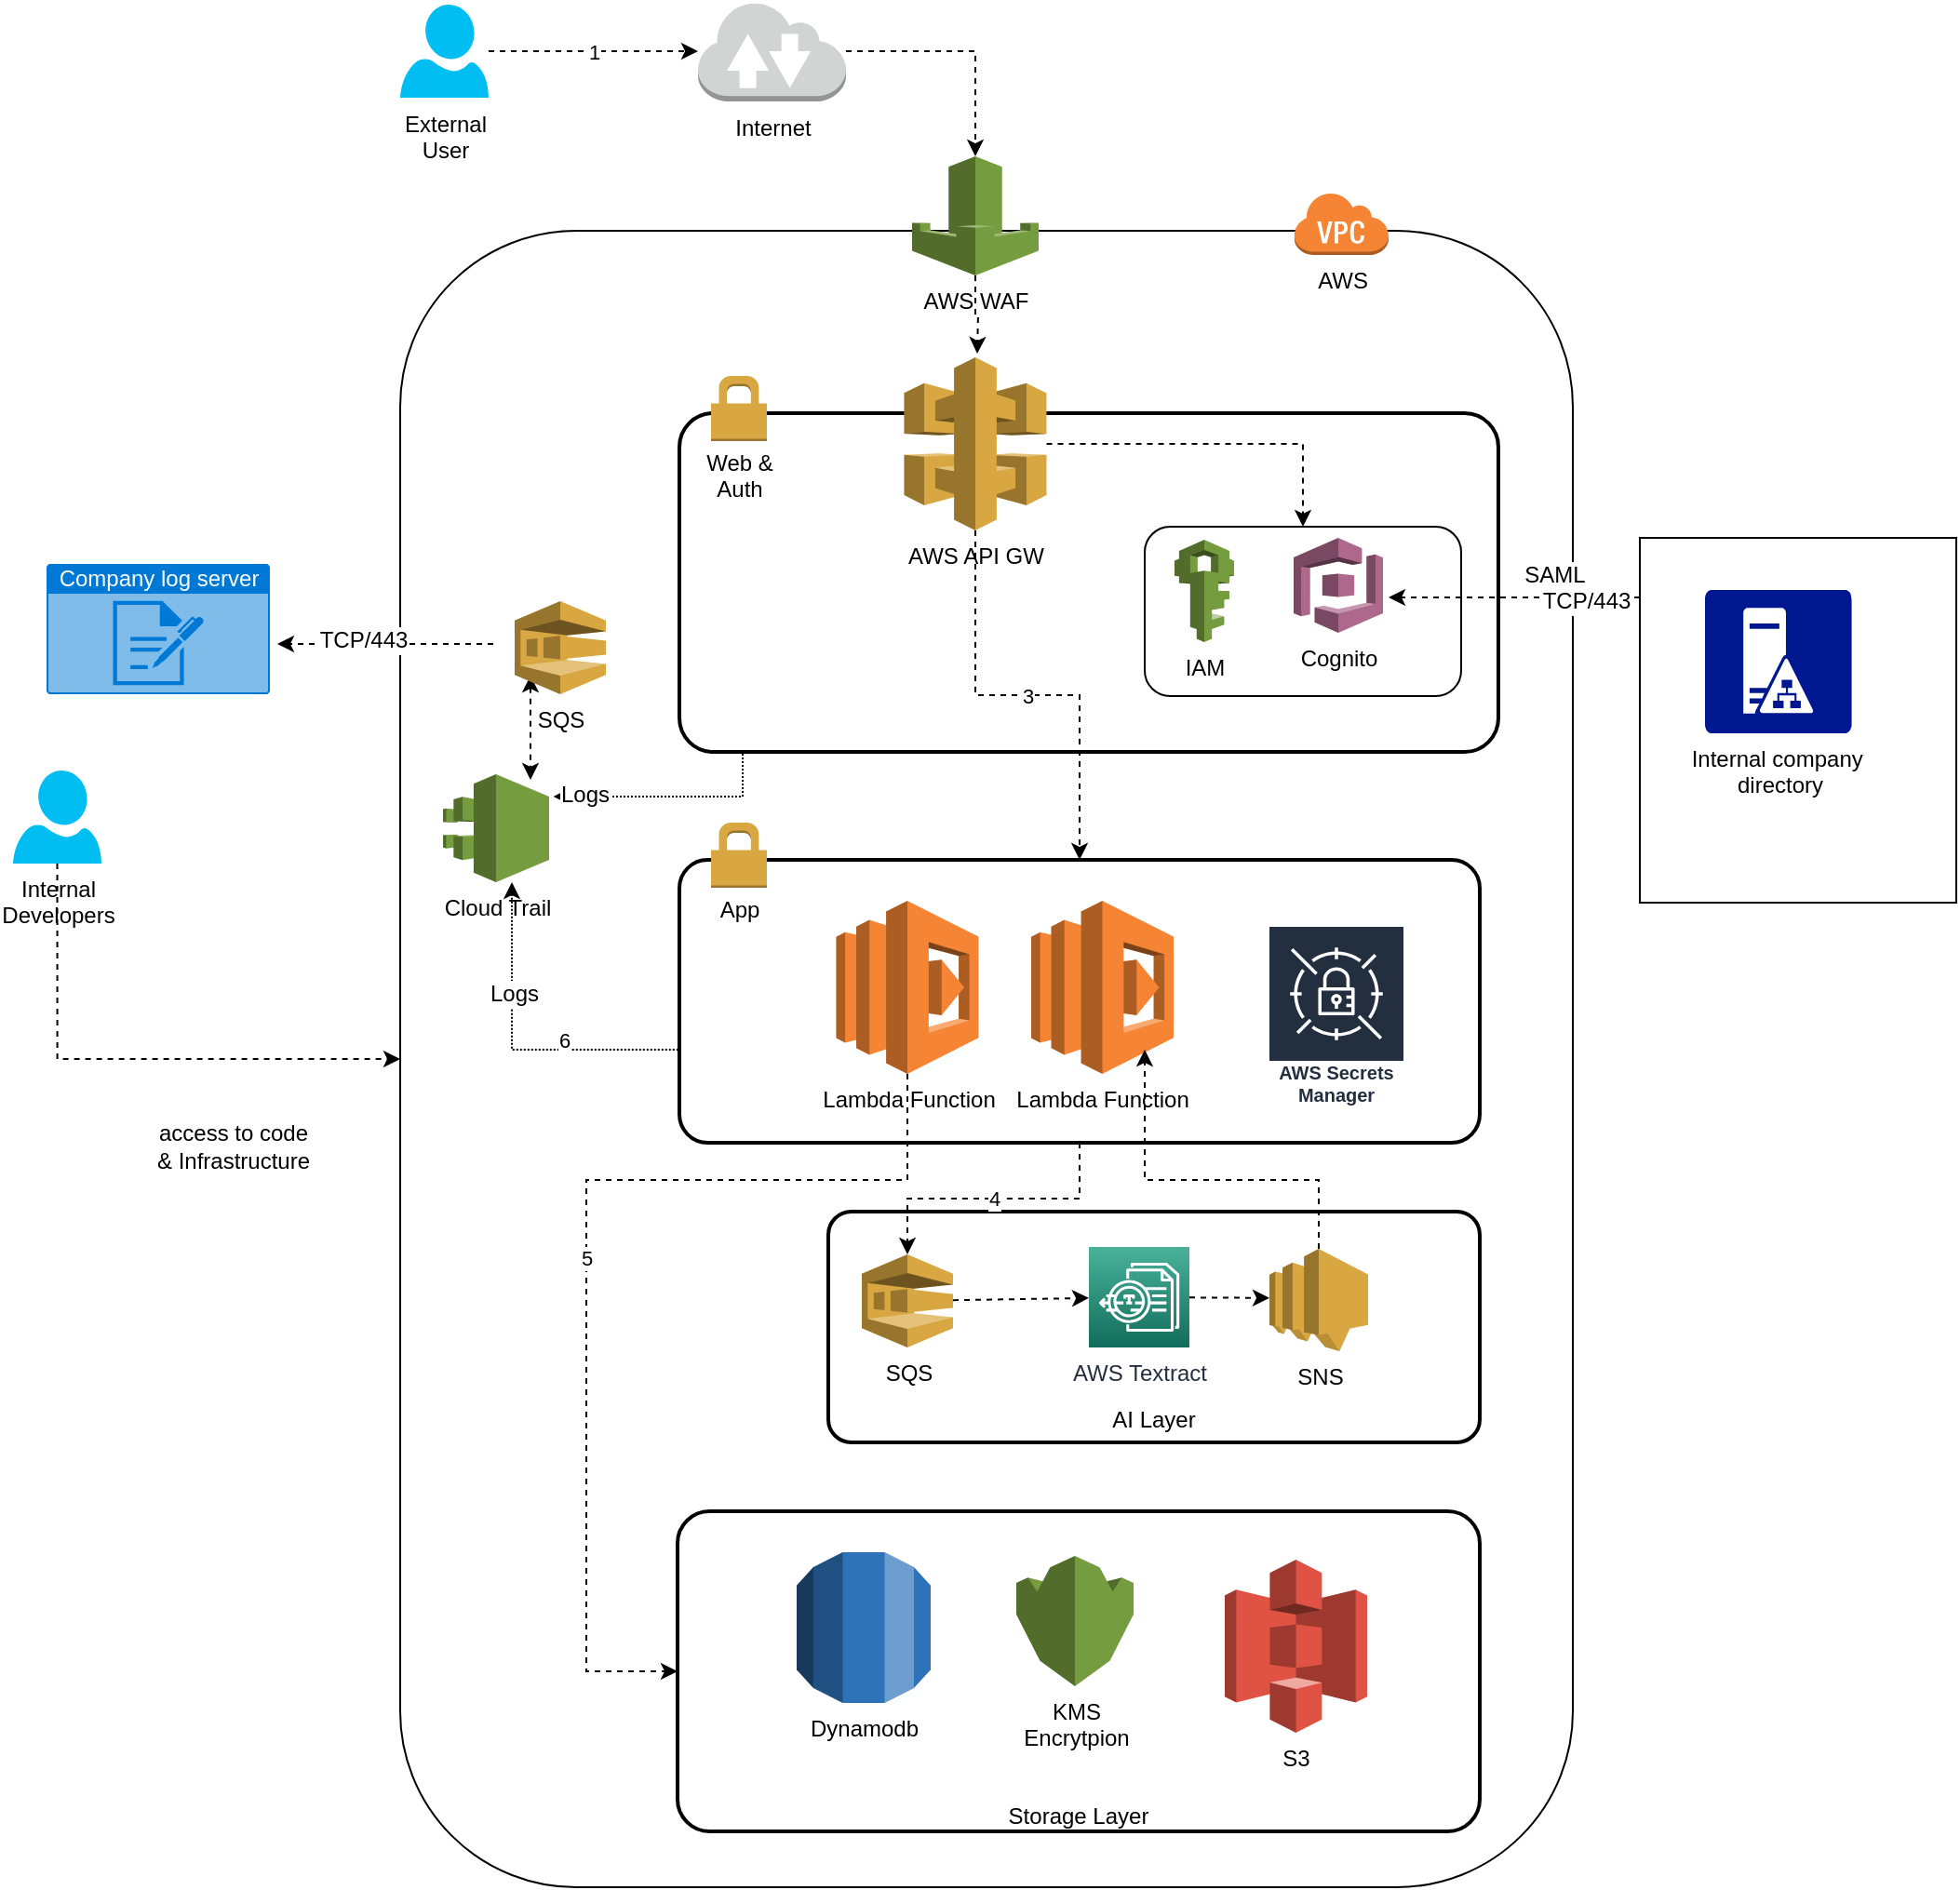<mxfile version="13.5.8" type="device"><diagram id="nyJxmOIcVj75oOaWl1e2" name="Page-1"><mxGraphModel dx="1632" dy="1568" grid="1" gridSize="10" guides="1" tooltips="1" connect="1" arrows="1" fold="1" page="1" pageScale="1" pageWidth="850" pageHeight="1100" math="0" shadow="0"><root><mxCell id="0"/><mxCell id="1" parent="0"/><mxCell id="xC3p-2JrGwLegyFkNpzK-1" value="" style="rounded=1;whiteSpace=wrap;html=1;" parent="1" vertex="1"><mxGeometry x="50" width="630" height="890" as="geometry"/></mxCell><mxCell id="xC3p-2JrGwLegyFkNpzK-7" value="" style="rounded=1;arcSize=10;dashed=0;strokeColor=#000000;fillColor=none;gradientColor=none;strokeWidth=2;" parent="1" vertex="1"><mxGeometry x="200" y="98" width="440" height="182" as="geometry"/></mxCell><mxCell id="y2ARXunp5uVEYfUEWxLP-32" value="" style="rounded=1;whiteSpace=wrap;html=1;" parent="1" vertex="1"><mxGeometry x="450" y="159" width="170" height="91" as="geometry"/></mxCell><mxCell id="y2ARXunp5uVEYfUEWxLP-22" value="&#10;&#10;&#10;&#10;&#10;&#10;&#10;AI Layer" style="rounded=1;arcSize=10;dashed=0;strokeColor=#000000;fillColor=none;gradientColor=none;strokeWidth=2;" parent="1" vertex="1"><mxGeometry x="280" y="527" width="350" height="124" as="geometry"/></mxCell><mxCell id="y2ARXunp5uVEYfUEWxLP-18" value="4" style="edgeStyle=orthogonalEdgeStyle;rounded=0;orthogonalLoop=1;jettySize=auto;html=1;dashed=1;" parent="1" source="xC3p-2JrGwLegyFkNpzK-18" target="f6ZlgsBKTlE_WPhgkNMk-2" edge="1"><mxGeometry relative="1" as="geometry"/></mxCell><mxCell id="xC3p-2JrGwLegyFkNpzK-18" value="" style="rounded=1;arcSize=10;dashed=0;strokeColor=#000000;fillColor=none;gradientColor=none;strokeWidth=2;" parent="1" vertex="1"><mxGeometry x="200" y="338" width="430" height="152" as="geometry"/></mxCell><mxCell id="xC3p-2JrGwLegyFkNpzK-8" value="&lt;br&gt;&lt;br&gt;&lt;br&gt;&lt;br&gt;&lt;br&gt;Web &amp;amp;&lt;br&gt;Auth" style="dashed=0;html=1;shape=mxgraph.aws3.permissions;fillColor=#D9A741;gradientColor=none;dashed=0;" parent="1" vertex="1"><mxGeometry x="217" y="78" width="30" height="35" as="geometry"/></mxCell><mxCell id="xC3p-2JrGwLegyFkNpzK-25" value="&lt;br&gt;&lt;br&gt;&lt;br&gt;&lt;br&gt;App&lt;br&gt;" style="dashed=0;html=1;shape=mxgraph.aws3.permissions;fillColor=#D9A741;gradientColor=none;dashed=0;" parent="1" vertex="1"><mxGeometry x="217" y="318" width="30" height="35" as="geometry"/></mxCell><mxCell id="keHfwbpownfvH1fBrnU9-3" style="edgeStyle=orthogonalEdgeStyle;rounded=0;html=1;exitX=0;exitY=0.5;exitDx=0;exitDy=0;jettySize=auto;orthogonalLoop=1;dashed=1;" parent="1" source="xC3p-2JrGwLegyFkNpzK-26" edge="1"><mxGeometry relative="1" as="geometry"><Array as="points"><mxPoint x="716" y="197"/></Array><mxPoint x="581" y="197" as="targetPoint"/></mxGeometry></mxCell><mxCell id="keHfwbpownfvH1fBrnU9-4" value="SAML" style="text;html=1;resizable=0;points=[];align=center;verticalAlign=middle;labelBackgroundColor=#ffffff;" parent="keHfwbpownfvH1fBrnU9-3" vertex="1" connectable="0"><mxGeometry x="-0.35" y="20" relative="1" as="geometry"><mxPoint x="-26" y="-12.5" as="offset"/></mxGeometry></mxCell><mxCell id="QpHxutdBIeArY5YzaVLx-4" value="TCP/443" style="text;html=1;resizable=0;points=[];align=center;verticalAlign=middle;labelBackgroundColor=#ffffff;" parent="keHfwbpownfvH1fBrnU9-3" vertex="1" connectable="0"><mxGeometry x="-0.363" y="29" relative="1" as="geometry"><mxPoint as="offset"/></mxGeometry></mxCell><mxCell id="xC3p-2JrGwLegyFkNpzK-26" value="&lt;br&gt;&lt;br&gt;&lt;br&gt;&lt;br&gt;&lt;br&gt;&lt;br&gt;&lt;br&gt;&lt;br&gt;&lt;br&gt;&lt;br&gt;&lt;br&gt;&lt;br&gt;" style="rounded=0;whiteSpace=wrap;html=1;" parent="1" vertex="1"><mxGeometry x="716" y="165" width="170" height="196" as="geometry"/></mxCell><mxCell id="xC3p-2JrGwLegyFkNpzK-27" value="Internal company&amp;nbsp;&lt;br&gt;directory" style="shadow=0;dashed=0;html=1;labelPosition=center;verticalLabelPosition=bottom;verticalAlign=top;align=center;strokeColor=none;shape=mxgraph.mscae.vm.active_directory;fillColor=#00188F;strokeColor=none;" parent="1" vertex="1"><mxGeometry x="751" y="193" width="79" height="77" as="geometry"/></mxCell><mxCell id="xC3p-2JrGwLegyFkNpzK-39" value="&#10;&#10;&#10;&#10;&#10;&#10;&#10;&#10;&#10;&#10;&#10;Storage Layer" style="rounded=1;arcSize=10;dashed=0;strokeColor=#000000;fillColor=none;gradientColor=none;strokeWidth=2;" parent="1" vertex="1"><mxGeometry x="199" y="688" width="431" height="172" as="geometry"/></mxCell><mxCell id="xC3p-2JrGwLegyFkNpzK-40" value="Dynamodb" style="outlineConnect=0;dashed=0;verticalLabelPosition=bottom;verticalAlign=top;align=center;html=1;shape=mxgraph.aws3.rds;fillColor=#2E73B8;gradientColor=none;" parent="1" vertex="1"><mxGeometry x="263" y="710" width="72" height="81" as="geometry"/></mxCell><mxCell id="xC3p-2JrGwLegyFkNpzK-47" value="AWS" style="outlineConnect=0;dashed=0;verticalLabelPosition=bottom;verticalAlign=top;align=center;html=1;shape=mxgraph.aws3.virtual_private_cloud;fillColor=#F58534;gradientColor=none;" parent="1" vertex="1"><mxGeometry x="530" y="-21" width="51" height="34" as="geometry"/></mxCell><mxCell id="3qsgDyayi-OAPHluCu57-2" style="edgeStyle=orthogonalEdgeStyle;rounded=0;html=1;exitX=0.5;exitY=1;exitDx=0;exitDy=0;exitPerimeter=0;entryX=0;entryY=0.5;entryDx=0;entryDy=0;jettySize=auto;orthogonalLoop=1;dashed=1;" parent="1" source="xC3p-2JrGwLegyFkNpzK-77" target="xC3p-2JrGwLegyFkNpzK-1" edge="1"><mxGeometry relative="1" as="geometry"><mxPoint x="-104" y="445" as="targetPoint"/></mxGeometry></mxCell><mxCell id="AAxCWXPfxZnglJLr-LG2-1" value="access to&amp;nbsp;code&lt;br&gt;&amp;amp; Infrastructure" style="text;html=1;resizable=0;points=[];align=center;verticalAlign=middle;labelBackgroundColor=#ffffff;" parent="3qsgDyayi-OAPHluCu57-2" vertex="1" connectable="0"><mxGeometry x="-0.276" y="47" relative="1" as="geometry"><mxPoint x="47" y="47" as="offset"/></mxGeometry></mxCell><mxCell id="xC3p-2JrGwLegyFkNpzK-77" value="Internal &lt;br&gt;Developers" style="verticalLabelPosition=bottom;html=1;verticalAlign=top;align=center;strokeColor=none;fillColor=#00BEF2;shape=mxgraph.azure.user;" parent="1" vertex="1"><mxGeometry x="-158" y="290" width="47.5" height="50" as="geometry"/></mxCell><mxCell id="hpODliHHciKJlQ1jHM1I-15" style="edgeStyle=orthogonalEdgeStyle;rounded=0;orthogonalLoop=1;jettySize=auto;html=1;dashed=1;dashPattern=1 1;endArrow=none;endFill=0;startArrow=classic;startFill=1;" parent="1" source="f6ZlgsBKTlE_WPhgkNMk-1" edge="1"><mxGeometry relative="1" as="geometry"><Array as="points"><mxPoint x="110" y="440"/><mxPoint x="201" y="440"/></Array><mxPoint x="120" y="353" as="sourcePoint"/><mxPoint x="201" y="440" as="targetPoint"/></mxGeometry></mxCell><mxCell id="hpODliHHciKJlQ1jHM1I-16" value="Logs" style="text;html=1;resizable=0;points=[];align=center;verticalAlign=middle;labelBackgroundColor=#ffffff;" parent="hpODliHHciKJlQ1jHM1I-15" vertex="1" connectable="0"><mxGeometry x="-0.327" y="1" relative="1" as="geometry"><mxPoint y="-1" as="offset"/></mxGeometry></mxCell><mxCell id="y2ARXunp5uVEYfUEWxLP-35" value="6" style="edgeLabel;html=1;align=center;verticalAlign=middle;resizable=0;points=[];" parent="hpODliHHciKJlQ1jHM1I-15" vertex="1" connectable="0"><mxGeometry x="-0.061" y="28" relative="1" as="geometry"><mxPoint as="offset"/></mxGeometry></mxCell><mxCell id="hpODliHHciKJlQ1jHM1I-17" style="edgeStyle=orthogonalEdgeStyle;rounded=0;orthogonalLoop=1;jettySize=auto;html=1;entryX=0.75;entryY=0.5;entryDx=0;entryDy=0;entryPerimeter=0;dashed=1;dashPattern=1 1;startArrow=none;startFill=0;endArrow=classic;endFill=1;" parent="1" edge="1"><mxGeometry relative="1" as="geometry"><mxPoint x="235" y="280" as="sourcePoint"/><mxPoint x="132.333" y="304" as="targetPoint"/><Array as="points"><mxPoint x="234" y="304"/></Array></mxGeometry></mxCell><mxCell id="hpODliHHciKJlQ1jHM1I-18" value="Logs" style="text;html=1;resizable=0;points=[];align=center;verticalAlign=middle;labelBackgroundColor=#ffffff;" parent="hpODliHHciKJlQ1jHM1I-17" vertex="1" connectable="0"><mxGeometry x="0.727" y="-1" relative="1" as="geometry"><mxPoint x="-1" as="offset"/></mxGeometry></mxCell><mxCell id="y2ARXunp5uVEYfUEWxLP-27" value="3" style="edgeStyle=orthogonalEdgeStyle;rounded=0;orthogonalLoop=1;jettySize=auto;html=1;exitX=0.5;exitY=1;exitDx=0;exitDy=0;exitPerimeter=0;entryX=0.5;entryY=0;entryDx=0;entryDy=0;dashed=1;" parent="1" source="tWSmQm0AyCc1m6UnGUSD-1" target="xC3p-2JrGwLegyFkNpzK-18" edge="1"><mxGeometry relative="1" as="geometry"/></mxCell><mxCell id="y2ARXunp5uVEYfUEWxLP-31" value="" style="edgeStyle=orthogonalEdgeStyle;rounded=0;orthogonalLoop=1;jettySize=auto;html=1;dashed=1;entryX=0.5;entryY=0;entryDx=0;entryDy=0;" parent="1" source="tWSmQm0AyCc1m6UnGUSD-1" target="y2ARXunp5uVEYfUEWxLP-32" edge="1"><mxGeometry relative="1" as="geometry"/></mxCell><mxCell id="tWSmQm0AyCc1m6UnGUSD-1" value="AWS API GW" style="outlineConnect=0;dashed=0;verticalLabelPosition=bottom;verticalAlign=top;align=center;html=1;shape=mxgraph.aws3.api_gateway;fillColor=#D9A741;gradientColor=none;" parent="1" vertex="1"><mxGeometry x="320.75" y="68" width="76.5" height="93" as="geometry"/></mxCell><mxCell id="keHfwbpownfvH1fBrnU9-1" value="Cognito" style="outlineConnect=0;dashed=0;verticalLabelPosition=bottom;verticalAlign=top;align=center;html=1;shape=mxgraph.aws3.cognito;fillColor=#AD688B;gradientColor=none;" parent="1" vertex="1"><mxGeometry x="530" y="165" width="48" height="51" as="geometry"/></mxCell><mxCell id="ZXoVBEidjBY4tWp0ZXzJ-2" style="edgeStyle=orthogonalEdgeStyle;rounded=0;orthogonalLoop=1;jettySize=auto;html=1;exitX=0.5;exitY=1;exitDx=0;exitDy=0;exitPerimeter=0;entryX=0.5;entryY=0.05;entryDx=0;entryDy=0;entryPerimeter=0;dashed=1;startArrow=classic;startFill=1;" parent="1" edge="1"><mxGeometry relative="1" as="geometry"><mxPoint x="120" y="239" as="sourcePoint"/><mxPoint x="120" y="295" as="targetPoint"/></mxGeometry></mxCell><mxCell id="ZXoVBEidjBY4tWp0ZXzJ-5" style="edgeStyle=orthogonalEdgeStyle;rounded=0;orthogonalLoop=1;jettySize=auto;html=1;exitX=0;exitY=0.5;exitDx=0;exitDy=0;exitPerimeter=0;entryX=1;entryY=0.5;entryDx=0;entryDy=0;dashed=1;" parent="1" edge="1"><mxGeometry relative="1" as="geometry"><mxPoint x="100" y="222" as="sourcePoint"/><mxPoint x="-16" y="222" as="targetPoint"/></mxGeometry></mxCell><mxCell id="QpHxutdBIeArY5YzaVLx-5" value="TCP/443" style="text;html=1;resizable=0;points=[];align=center;verticalAlign=middle;labelBackgroundColor=#ffffff;" parent="ZXoVBEidjBY4tWp0ZXzJ-5" vertex="1" connectable="0"><mxGeometry x="0.213" y="-2" relative="1" as="geometry"><mxPoint as="offset"/></mxGeometry></mxCell><mxCell id="f6ZlgsBKTlE_WPhgkNMk-1" value="Cloud Trail" style="outlineConnect=0;dashed=0;verticalLabelPosition=bottom;verticalAlign=top;align=center;html=1;shape=mxgraph.aws3.cloudtrail;fillColor=#759C3E;gradientColor=none;" parent="1" vertex="1"><mxGeometry x="73" y="292" width="57" height="58" as="geometry"/></mxCell><mxCell id="f6ZlgsBKTlE_WPhgkNMk-2" value="SQS" style="outlineConnect=0;dashed=0;verticalLabelPosition=bottom;verticalAlign=top;align=center;html=1;shape=mxgraph.aws3.sqs;fillColor=#D9A741;gradientColor=none;" parent="1" vertex="1"><mxGeometry x="298" y="550" width="49" height="50" as="geometry"/></mxCell><mxCell id="y2ARXunp5uVEYfUEWxLP-6" value="1" style="edgeStyle=orthogonalEdgeStyle;rounded=0;orthogonalLoop=1;jettySize=auto;html=1;dashed=1;" parent="1" source="y2ARXunp5uVEYfUEWxLP-1" target="y2ARXunp5uVEYfUEWxLP-5" edge="1"><mxGeometry relative="1" as="geometry"/></mxCell><mxCell id="y2ARXunp5uVEYfUEWxLP-1" value="External&lt;br&gt;User" style="verticalLabelPosition=bottom;html=1;verticalAlign=top;align=center;strokeColor=none;fillColor=#00BEF2;shape=mxgraph.azure.user;" parent="1" vertex="1"><mxGeometry x="50" y="-121.5" width="47.5" height="50" as="geometry"/></mxCell><mxCell id="y2ARXunp5uVEYfUEWxLP-10" value="" style="edgeStyle=orthogonalEdgeStyle;rounded=0;orthogonalLoop=1;jettySize=auto;html=1;dashed=1;" parent="1" source="y2ARXunp5uVEYfUEWxLP-5" target="y2ARXunp5uVEYfUEWxLP-9" edge="1"><mxGeometry relative="1" as="geometry"/></mxCell><mxCell id="y2ARXunp5uVEYfUEWxLP-5" value="Internet" style="outlineConnect=0;dashed=0;verticalLabelPosition=bottom;verticalAlign=top;align=center;html=1;shape=mxgraph.aws3.internet_2;fillColor=#D2D3D3;gradientColor=none;" parent="1" vertex="1"><mxGeometry x="210" y="-123.5" width="79.5" height="54" as="geometry"/></mxCell><mxCell id="y2ARXunp5uVEYfUEWxLP-11" style="edgeStyle=orthogonalEdgeStyle;rounded=0;orthogonalLoop=1;jettySize=auto;html=1;exitX=0.5;exitY=1;exitDx=0;exitDy=0;exitPerimeter=0;entryX=0.5;entryY=0;entryDx=0;entryDy=0;entryPerimeter=0;dashed=1;" parent="1" source="y2ARXunp5uVEYfUEWxLP-9" edge="1"><mxGeometry relative="1" as="geometry"><mxPoint x="360" y="66" as="targetPoint"/></mxGeometry></mxCell><mxCell id="y2ARXunp5uVEYfUEWxLP-9" value="AWS WAF" style="outlineConnect=0;dashed=0;verticalLabelPosition=bottom;verticalAlign=top;align=center;html=1;shape=mxgraph.aws3.waf;fillColor=#759C3E;gradientColor=none;" parent="1" vertex="1"><mxGeometry x="325" y="-40" width="68" height="64" as="geometry"/></mxCell><mxCell id="y2ARXunp5uVEYfUEWxLP-30" value="5" style="edgeStyle=orthogonalEdgeStyle;rounded=0;orthogonalLoop=1;jettySize=auto;html=1;exitX=0.5;exitY=1;exitDx=0;exitDy=0;exitPerimeter=0;entryX=0;entryY=0.5;entryDx=0;entryDy=0;dashed=1;" parent="1" source="y2ARXunp5uVEYfUEWxLP-12" target="xC3p-2JrGwLegyFkNpzK-39" edge="1"><mxGeometry relative="1" as="geometry"><Array as="points"><mxPoint x="323" y="510"/><mxPoint x="150" y="510"/><mxPoint x="150" y="774"/></Array></mxGeometry></mxCell><mxCell id="y2ARXunp5uVEYfUEWxLP-12" value="Lambda Function" style="outlineConnect=0;dashed=0;verticalLabelPosition=bottom;verticalAlign=top;align=center;html=1;shape=mxgraph.aws3.lambda;fillColor=#F58534;gradientColor=none;" parent="1" vertex="1"><mxGeometry x="284.25" y="360" width="76.5" height="93" as="geometry"/></mxCell><mxCell id="y2ARXunp5uVEYfUEWxLP-13" value="Lambda Function" style="outlineConnect=0;dashed=0;verticalLabelPosition=bottom;verticalAlign=top;align=center;html=1;shape=mxgraph.aws3.lambda;fillColor=#F58534;gradientColor=none;" parent="1" vertex="1"><mxGeometry x="389" y="360" width="76.5" height="93" as="geometry"/></mxCell><mxCell id="y2ARXunp5uVEYfUEWxLP-15" value="IAM" style="outlineConnect=0;dashed=0;verticalLabelPosition=bottom;verticalAlign=top;align=center;html=1;shape=mxgraph.aws3.iam;fillColor=#759C3E;gradientColor=none;" parent="1" vertex="1"><mxGeometry x="466" y="166" width="32" height="55" as="geometry"/></mxCell><mxCell id="y2ARXunp5uVEYfUEWxLP-17" value="SQS" style="outlineConnect=0;dashed=0;verticalLabelPosition=bottom;verticalAlign=top;align=center;html=1;shape=mxgraph.aws3.sqs;fillColor=#D9A741;gradientColor=none;" parent="1" vertex="1"><mxGeometry x="111.5" y="199" width="49" height="50" as="geometry"/></mxCell><mxCell id="y2ARXunp5uVEYfUEWxLP-19" value="AWS Textract" style="outlineConnect=0;fontColor=#232F3E;gradientColor=#4AB29A;gradientDirection=north;fillColor=#116D5B;strokeColor=#ffffff;dashed=0;verticalLabelPosition=bottom;verticalAlign=top;align=center;html=1;fontSize=12;fontStyle=0;aspect=fixed;shape=mxgraph.aws4.resourceIcon;resIcon=mxgraph.aws4.textract;" parent="1" vertex="1"><mxGeometry x="420" y="546" width="54" height="54" as="geometry"/></mxCell><mxCell id="y2ARXunp5uVEYfUEWxLP-20" value="" style="endArrow=classic;html=1;dashed=1;" parent="1" source="f6ZlgsBKTlE_WPhgkNMk-2" target="y2ARXunp5uVEYfUEWxLP-19" edge="1"><mxGeometry width="50" height="50" relative="1" as="geometry"><mxPoint x="460" y="460" as="sourcePoint"/><mxPoint x="510" y="410" as="targetPoint"/></mxGeometry></mxCell><mxCell id="y2ARXunp5uVEYfUEWxLP-29" value="" style="edgeStyle=orthogonalEdgeStyle;rounded=0;orthogonalLoop=1;jettySize=auto;html=1;dashed=1;" parent="1" source="y2ARXunp5uVEYfUEWxLP-21" edge="1"><mxGeometry relative="1" as="geometry"><mxPoint x="450" y="440" as="targetPoint"/><Array as="points"><mxPoint x="544" y="510"/><mxPoint x="450" y="510"/><mxPoint x="450" y="453"/></Array></mxGeometry></mxCell><mxCell id="y2ARXunp5uVEYfUEWxLP-21" value="SNS" style="outlineConnect=0;dashed=0;verticalLabelPosition=bottom;verticalAlign=top;align=center;html=1;shape=mxgraph.aws3.sns;fillColor=#D9A741;gradientColor=none;" parent="1" vertex="1"><mxGeometry x="517" y="547" width="53" height="55" as="geometry"/></mxCell><mxCell id="y2ARXunp5uVEYfUEWxLP-23" value="S3" style="outlineConnect=0;dashed=0;verticalLabelPosition=bottom;verticalAlign=top;align=center;html=1;shape=mxgraph.aws3.s3;fillColor=#E05243;gradientColor=none;" parent="1" vertex="1"><mxGeometry x="493" y="714" width="76.5" height="93" as="geometry"/></mxCell><mxCell id="y2ARXunp5uVEYfUEWxLP-24" value="KMS &lt;br&gt;Encrytpion" style="outlineConnect=0;dashed=0;verticalLabelPosition=bottom;verticalAlign=top;align=center;html=1;shape=mxgraph.aws3.kms;fillColor=#759C3E;gradientColor=none;" parent="1" vertex="1"><mxGeometry x="381" y="712" width="63" height="70" as="geometry"/></mxCell><mxCell id="y2ARXunp5uVEYfUEWxLP-25" value="AWS Secrets Manager" style="outlineConnect=0;fontColor=#232F3E;gradientColor=none;strokeColor=#ffffff;fillColor=#232F3E;dashed=0;verticalLabelPosition=middle;verticalAlign=bottom;align=center;html=1;whiteSpace=wrap;fontSize=10;fontStyle=1;spacing=3;shape=mxgraph.aws4.productIcon;prIcon=mxgraph.aws4.secrets_manager;" parent="1" vertex="1"><mxGeometry x="516" y="373" width="74" height="101" as="geometry"/></mxCell><mxCell id="y2ARXunp5uVEYfUEWxLP-28" value="" style="endArrow=classic;html=1;dashed=1;entryX=0;entryY=0.48;entryDx=0;entryDy=0;entryPerimeter=0;" parent="1" source="y2ARXunp5uVEYfUEWxLP-19" target="y2ARXunp5uVEYfUEWxLP-21" edge="1"><mxGeometry width="50" height="50" relative="1" as="geometry"><mxPoint x="460" y="600" as="sourcePoint"/><mxPoint x="510" y="550" as="targetPoint"/></mxGeometry></mxCell><mxCell id="qw4tt37Zj0XxKQqDNwrS-1" value="Company log server" style="html=1;strokeColor=none;fillColor=#0079D6;labelPosition=center;verticalLabelPosition=middle;verticalAlign=top;align=center;fontSize=12;outlineConnect=0;spacingTop=-6;fontColor=#FFFFFF;shape=mxgraph.sitemap.log;" parent="1" vertex="1"><mxGeometry x="-140" y="179" width="120" height="70" as="geometry"/></mxCell></root></mxGraphModel></diagram></mxfile>